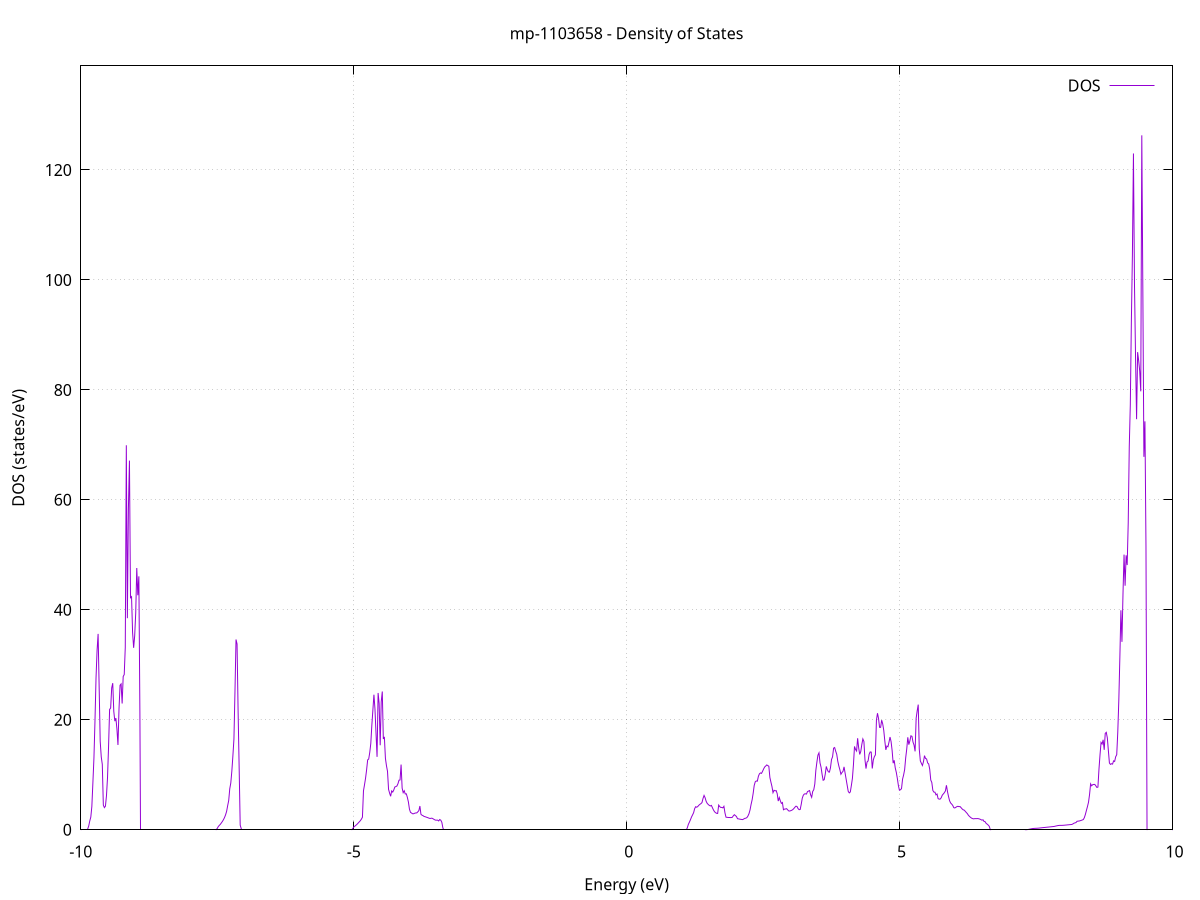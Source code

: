 set title 'mp-1103658 - Density of States'
set xlabel 'Energy (eV)'
set ylabel 'DOS (states/eV)'
set grid
set xrange [-10:10]
set yrange [0:138.930]
set xzeroaxis lt -1
set terminal png size 800,600
set output 'mp-1103658_dos_gnuplot.png'
plot '-' using 1:2 with lines title 'DOS'
-27.003900 0.000000
-26.984800 0.000000
-26.965700 0.000000
-26.946500 0.000000
-26.927400 0.000000
-26.908200 0.000000
-26.889100 0.000000
-26.870000 0.000000
-26.850800 0.000000
-26.831700 0.000000
-26.812500 0.000000
-26.793400 0.000000
-26.774300 0.000000
-26.755100 0.000000
-26.736000 0.000000
-26.716800 0.000000
-26.697700 0.000000
-26.678600 0.000000
-26.659400 0.000000
-26.640300 0.000000
-26.621100 0.000000
-26.602000 0.000000
-26.582900 0.000000
-26.563700 0.000000
-26.544600 0.000000
-26.525400 0.000000
-26.506300 0.000000
-26.487200 0.000000
-26.468000 0.000000
-26.448900 0.000000
-26.429700 0.000000
-26.410600 0.000000
-26.391500 0.000000
-26.372300 0.000000
-26.353200 0.000000
-26.334000 0.000000
-26.314900 0.000000
-26.295800 0.000000
-26.276600 0.000000
-26.257500 0.000000
-26.238400 0.000000
-26.219200 0.000000
-26.200100 0.000000
-26.180900 0.000000
-26.161800 0.000000
-26.142700 0.000000
-26.123500 0.000000
-26.104400 0.000000
-26.085200 0.000000
-26.066100 0.000000
-26.047000 0.000000
-26.027800 0.000000
-26.008700 0.000000
-25.989500 0.000000
-25.970400 0.000000
-25.951300 0.000000
-25.932100 0.000000
-25.913000 0.000000
-25.893800 0.000000
-25.874700 0.000000
-25.855600 0.000000
-25.836400 0.000000
-25.817300 0.000000
-25.798100 0.000000
-25.779000 0.000000
-25.759900 0.000000
-25.740700 0.000000
-25.721600 0.000000
-25.702400 0.000000
-25.683300 0.000000
-25.664200 0.000000
-25.645000 0.000000
-25.625900 0.000000
-25.606700 0.000000
-25.587600 0.000000
-25.568500 0.000000
-25.549300 0.000000
-25.530200 0.000000
-25.511100 0.000000
-25.491900 0.000000
-25.472800 0.000000
-25.453600 0.000000
-25.434500 0.000000
-25.415400 0.000000
-25.396200 0.000000
-25.377100 0.000000
-25.357900 0.000000
-25.338800 0.000000
-25.319700 0.000000
-25.300500 0.000000
-25.281400 0.000000
-25.262200 24.499800
-25.243100 145.179900
-25.224000 191.106200
-25.204800 0.000000
-25.185700 0.000000
-25.166500 0.000000
-25.147400 0.000000
-25.128300 0.000000
-25.109100 0.000000
-25.090000 0.000000
-25.070800 0.000000
-25.051700 0.000000
-25.032600 0.000000
-25.013400 0.000000
-24.994300 0.000000
-24.975100 0.000000
-24.956000 0.000000
-24.936900 0.000000
-24.917700 0.000000
-24.898600 0.000000
-24.879400 0.000000
-24.860300 0.000000
-24.841200 0.000000
-24.822000 0.000000
-24.802900 0.000000
-24.783700 0.000000
-24.764600 0.000000
-24.745500 0.000000
-24.726300 0.000000
-24.707200 0.000000
-24.688100 0.000000
-24.668900 0.000000
-24.649800 0.000000
-24.630600 0.000000
-24.611500 0.000000
-24.592400 0.000000
-24.573200 0.000000
-24.554100 0.000000
-24.534900 0.000000
-24.515800 0.000000
-24.496700 0.000000
-24.477500 0.000000
-24.458400 0.000000
-24.439200 0.000000
-24.420100 0.000000
-24.401000 0.000000
-24.381800 0.000000
-24.362700 0.000000
-24.343500 0.000000
-24.324400 0.000000
-24.305300 0.000000
-24.286100 0.000000
-24.267000 0.000000
-24.247800 0.000000
-24.228700 0.000000
-24.209600 0.000000
-24.190400 0.000000
-24.171300 0.000000
-24.152100 0.000000
-24.133000 0.000000
-24.113900 0.000000
-24.094700 0.000000
-24.075600 0.000000
-24.056400 0.000000
-24.037300 0.000000
-24.018200 0.000000
-23.999000 0.000000
-23.979900 0.000000
-23.960800 0.000000
-23.941600 0.000000
-23.922500 0.000000
-23.903300 0.000000
-23.884200 0.000000
-23.865100 0.000000
-23.845900 0.000000
-23.826800 0.000000
-23.807600 0.000000
-23.788500 0.000000
-23.769400 0.000000
-23.750200 0.000000
-23.731100 0.000000
-23.711900 0.000000
-23.692800 0.000000
-23.673700 0.000000
-23.654500 0.000000
-23.635400 0.000000
-23.616200 0.000000
-23.597100 0.000000
-23.578000 0.000000
-23.558800 0.000000
-23.539700 0.000000
-23.520500 0.000000
-23.501400 0.000000
-23.482300 0.000000
-23.463100 0.000000
-23.444000 0.000000
-23.424800 0.000000
-23.405700 0.000000
-23.386600 0.000000
-23.367400 0.000000
-23.348300 0.000000
-23.329100 0.000000
-23.310000 0.000000
-23.290900 0.000000
-23.271700 0.000000
-23.252600 0.000000
-23.233400 0.000000
-23.214300 0.000000
-23.195200 0.000000
-23.176000 0.000000
-23.156900 0.000000
-23.137800 0.000000
-23.118600 0.000000
-23.099500 0.000000
-23.080300 0.000000
-23.061200 0.000000
-23.042100 0.000000
-23.022900 0.000000
-23.003800 0.000000
-22.984600 0.000000
-22.965500 0.000000
-22.946400 0.000000
-22.927200 0.000000
-22.908100 0.000000
-22.888900 0.000000
-22.869800 0.000000
-22.850700 0.000000
-22.831500 0.000000
-22.812400 0.000000
-22.793200 0.000000
-22.774100 0.000000
-22.755000 0.000000
-22.735800 0.000000
-22.716700 0.000000
-22.697500 0.000000
-22.678400 0.000000
-22.659300 0.000000
-22.640100 0.000000
-22.621000 0.000000
-22.601800 0.000000
-22.582700 0.000000
-22.563600 0.000000
-22.544400 0.000000
-22.525300 0.000000
-22.506100 0.000000
-22.487000 0.000000
-22.467900 0.000000
-22.448700 0.000000
-22.429600 0.000000
-22.410500 0.000000
-22.391300 0.000000
-22.372200 0.000000
-22.353000 0.000000
-22.333900 0.000000
-22.314800 0.000000
-22.295600 0.000000
-22.276500 0.000000
-22.257300 0.000000
-22.238200 0.000000
-22.219100 0.000000
-22.199900 0.000000
-22.180800 0.000000
-22.161600 0.000000
-22.142500 0.000000
-22.123400 0.000000
-22.104200 0.000000
-22.085100 0.000000
-22.065900 0.000000
-22.046800 0.000000
-22.027700 0.000000
-22.008500 0.000000
-21.989400 0.000000
-21.970200 0.000000
-21.951100 0.000000
-21.932000 0.000000
-21.912800 0.000000
-21.893700 0.000000
-21.874500 0.000000
-21.855400 0.000000
-21.836300 0.000000
-21.817100 0.000000
-21.798000 0.000000
-21.778800 0.000000
-21.759700 0.000000
-21.740600 0.000000
-21.721400 0.000000
-21.702300 0.000000
-21.683100 0.000000
-21.664000 0.000000
-21.644900 0.000000
-21.625700 0.000000
-21.606600 0.000000
-21.587500 0.000000
-21.568300 0.000000
-21.549200 0.000000
-21.530000 0.000000
-21.510900 0.000000
-21.491800 0.000000
-21.472600 0.000000
-21.453500 0.000000
-21.434300 0.000000
-21.415200 0.000000
-21.396100 0.000000
-21.376900 0.000000
-21.357800 0.000000
-21.338600 0.000000
-21.319500 0.000000
-21.300400 0.000000
-21.281200 0.000000
-21.262100 0.000000
-21.242900 0.000000
-21.223800 0.000000
-21.204700 0.000000
-21.185500 0.000000
-21.166400 0.000000
-21.147200 0.000000
-21.128100 0.000000
-21.109000 0.000000
-21.089800 0.000000
-21.070700 0.000000
-21.051500 0.000000
-21.032400 0.000000
-21.013300 0.000000
-20.994100 0.000000
-20.975000 0.000000
-20.955800 0.000000
-20.936700 0.000000
-20.917600 0.000000
-20.898400 0.000000
-20.879300 0.000000
-20.860200 0.000000
-20.841000 0.000000
-20.821900 0.000000
-20.802700 0.000000
-20.783600 0.000000
-20.764500 0.000000
-20.745300 0.000000
-20.726200 0.000000
-20.707000 0.000000
-20.687900 0.000000
-20.668800 0.000000
-20.649600 0.000000
-20.630500 0.000000
-20.611300 0.000000
-20.592200 0.000000
-20.573100 0.000000
-20.553900 0.000000
-20.534800 0.000000
-20.515600 0.000000
-20.496500 0.000000
-20.477400 0.000000
-20.458200 0.000000
-20.439100 0.000000
-20.419900 0.000000
-20.400800 0.000000
-20.381700 0.000000
-20.362500 0.000000
-20.343400 0.000000
-20.324200 0.000000
-20.305100 0.000000
-20.286000 0.000000
-20.266800 0.000000
-20.247700 0.000000
-20.228500 0.000000
-20.209400 0.000000
-20.190300 0.000000
-20.171100 0.000000
-20.152000 0.000000
-20.132800 0.000000
-20.113700 0.000000
-20.094600 0.000000
-20.075400 0.000000
-20.056300 0.000000
-20.037200 0.000000
-20.018000 0.000000
-19.998900 0.000000
-19.979700 0.000000
-19.960600 0.000000
-19.941500 0.000000
-19.922300 0.000000
-19.903200 0.000000
-19.884000 0.000000
-19.864900 0.000000
-19.845800 0.000000
-19.826600 0.000000
-19.807500 0.000000
-19.788300 0.000000
-19.769200 0.000000
-19.750100 0.000000
-19.730900 0.000000
-19.711800 0.000000
-19.692600 0.000000
-19.673500 0.000000
-19.654400 0.000000
-19.635200 0.000000
-19.616100 0.000000
-19.596900 0.000000
-19.577800 0.000000
-19.558700 0.000000
-19.539500 0.000000
-19.520400 0.000000
-19.501200 0.000000
-19.482100 0.000000
-19.463000 0.000000
-19.443800 0.000000
-19.424700 0.000000
-19.405500 0.000000
-19.386400 0.000000
-19.367300 0.000000
-19.348100 0.000000
-19.329000 0.000000
-19.309900 0.000000
-19.290700 0.000000
-19.271600 0.000000
-19.252400 0.000000
-19.233300 0.000000
-19.214200 0.000000
-19.195000 0.000000
-19.175900 0.000000
-19.156700 0.000000
-19.137600 0.000000
-19.118500 0.000000
-19.099300 0.000000
-19.080200 0.000000
-19.061000 0.000000
-19.041900 0.000000
-19.022800 0.000000
-19.003600 0.000000
-18.984500 0.000000
-18.965300 0.000000
-18.946200 0.000000
-18.927100 0.000000
-18.907900 0.000000
-18.888800 0.000000
-18.869600 0.000000
-18.850500 0.000000
-18.831400 0.000000
-18.812200 0.000000
-18.793100 0.000000
-18.773900 0.000000
-18.754800 0.000000
-18.735700 0.000000
-18.716500 0.000000
-18.697400 0.000000
-18.678200 0.000000
-18.659100 0.000000
-18.640000 0.000000
-18.620800 0.000000
-18.601700 0.000000
-18.582500 0.000000
-18.563400 0.000000
-18.544300 0.000000
-18.525100 0.000000
-18.506000 0.000000
-18.486900 0.000000
-18.467700 0.000000
-18.448600 0.000000
-18.429400 0.000000
-18.410300 0.000000
-18.391200 0.000000
-18.372000 0.000000
-18.352900 0.000000
-18.333700 0.000000
-18.314600 0.000000
-18.295500 0.000000
-18.276300 0.000000
-18.257200 0.000000
-18.238000 0.000000
-18.218900 0.000000
-18.199800 0.000000
-18.180600 0.000000
-18.161500 0.000000
-18.142300 0.000000
-18.123200 0.000000
-18.104100 0.000000
-18.084900 0.000000
-18.065800 0.000000
-18.046600 0.000000
-18.027500 0.000000
-18.008400 0.000000
-17.989200 0.000000
-17.970100 0.000000
-17.950900 0.000000
-17.931800 0.000000
-17.912700 0.000000
-17.893500 0.000000
-17.874400 0.000000
-17.855200 0.000000
-17.836100 0.000000
-17.817000 0.000000
-17.797800 0.000000
-17.778700 0.000000
-17.759600 0.000000
-17.740400 0.000000
-17.721300 0.000000
-17.702100 0.000000
-17.683000 0.000000
-17.663900 0.000000
-17.644700 0.000000
-17.625600 0.000000
-17.606400 0.000000
-17.587300 0.000000
-17.568200 0.000000
-17.549000 0.000000
-17.529900 0.000000
-17.510700 0.000000
-17.491600 0.000000
-17.472500 0.000000
-17.453300 0.000000
-17.434200 0.000000
-17.415000 0.000000
-17.395900 0.000000
-17.376800 0.000000
-17.357600 0.000000
-17.338500 0.000000
-17.319300 0.000000
-17.300200 0.000000
-17.281100 0.000000
-17.261900 0.000000
-17.242800 0.000000
-17.223600 0.000000
-17.204500 0.000000
-17.185400 0.000000
-17.166200 0.000000
-17.147100 0.000000
-17.127900 0.000000
-17.108800 0.000000
-17.089700 0.000000
-17.070500 0.000000
-17.051400 0.000000
-17.032200 0.000000
-17.013100 0.000000
-16.994000 0.000000
-16.974800 0.000000
-16.955700 0.000000
-16.936600 0.000000
-16.917400 0.000000
-16.898300 0.000000
-16.879100 0.000000
-16.860000 0.000000
-16.840900 0.000000
-16.821700 0.000000
-16.802600 0.000000
-16.783400 0.000000
-16.764300 0.000000
-16.745200 0.000000
-16.726000 0.000000
-16.706900 0.000000
-16.687700 0.000000
-16.668600 0.000000
-16.649500 0.000000
-16.630300 0.000000
-16.611200 0.000000
-16.592000 0.000000
-16.572900 0.000000
-16.553800 0.000000
-16.534600 0.000000
-16.515500 0.000000
-16.496300 0.000000
-16.477200 0.000000
-16.458100 0.000000
-16.438900 0.000000
-16.419800 0.000000
-16.400600 0.000000
-16.381500 0.000000
-16.362400 0.000000
-16.343200 0.000000
-16.324100 0.000000
-16.304900 0.000000
-16.285800 0.000000
-16.266700 0.000000
-16.247500 0.000000
-16.228400 0.000000
-16.209300 0.000000
-16.190100 0.000000
-16.171000 0.000000
-16.151800 0.000000
-16.132700 0.000000
-16.113600 0.000000
-16.094400 0.000000
-16.075300 0.000000
-16.056100 0.000000
-16.037000 0.000000
-16.017900 0.000000
-15.998700 0.000000
-15.979600 0.000000
-15.960400 0.000000
-15.941300 0.000000
-15.922200 0.000000
-15.903000 0.000000
-15.883900 0.000000
-15.864700 0.000000
-15.845600 0.000000
-15.826500 0.000000
-15.807300 0.000000
-15.788200 0.000000
-15.769000 0.000000
-15.749900 0.000000
-15.730800 0.000000
-15.711600 0.000000
-15.692500 0.000000
-15.673300 0.000000
-15.654200 0.000000
-15.635100 0.000000
-15.615900 0.000000
-15.596800 0.000000
-15.577600 0.000000
-15.558500 0.000000
-15.539400 0.000000
-15.520200 0.000000
-15.501100 0.000000
-15.481900 0.000000
-15.462800 0.000000
-15.443700 0.000000
-15.424500 0.000000
-15.405400 0.000000
-15.386300 0.000000
-15.367100 0.000000
-15.348000 0.000000
-15.328800 0.000000
-15.309700 0.000000
-15.290600 0.000000
-15.271400 0.000000
-15.252300 0.000000
-15.233100 0.000000
-15.214000 0.000000
-15.194900 0.000000
-15.175700 0.000000
-15.156600 0.000000
-15.137400 0.000000
-15.118300 0.000000
-15.099200 0.000000
-15.080000 0.000000
-15.060900 0.000000
-15.041700 0.000000
-15.022600 0.000000
-15.003500 0.000000
-14.984300 0.000000
-14.965200 0.000000
-14.946000 0.000000
-14.926900 0.000000
-14.907800 0.000000
-14.888600 0.000000
-14.869500 0.000000
-14.850300 0.000000
-14.831200 0.000000
-14.812100 0.000000
-14.792900 0.000000
-14.773800 0.000000
-14.754600 0.000000
-14.735500 0.000000
-14.716400 0.000000
-14.697200 0.000000
-14.678100 0.000000
-14.658900 0.000000
-14.639800 0.000000
-14.620700 0.000000
-14.601500 0.000000
-14.582400 0.000000
-14.563300 0.000000
-14.544100 0.000000
-14.525000 0.000000
-14.505800 0.000000
-14.486700 0.000000
-14.467600 0.000000
-14.448400 0.000000
-14.429300 0.000000
-14.410100 0.000000
-14.391000 0.000000
-14.371900 0.000000
-14.352700 0.000000
-14.333600 0.000000
-14.314400 0.000000
-14.295300 0.000000
-14.276200 0.000000
-14.257000 0.000000
-14.237900 0.000000
-14.218700 0.000000
-14.199600 0.000000
-14.180500 0.000000
-14.161300 0.000000
-14.142200 0.000000
-14.123000 0.000000
-14.103900 0.000000
-14.084800 0.000000
-14.065600 0.000000
-14.046500 0.000000
-14.027300 0.000000
-14.008200 0.000000
-13.989100 0.000000
-13.969900 0.000000
-13.950800 0.000000
-13.931600 0.000000
-13.912500 0.000000
-13.893400 0.000000
-13.874200 0.000000
-13.855100 0.000000
-13.836000 0.000000
-13.816800 0.000000
-13.797700 0.000000
-13.778500 0.000000
-13.759400 0.000000
-13.740300 0.000000
-13.721100 0.000000
-13.702000 0.000000
-13.682800 0.000000
-13.663700 0.000000
-13.644600 0.000000
-13.625400 0.000000
-13.606300 0.000000
-13.587100 0.000000
-13.568000 0.000000
-13.548900 0.000000
-13.529700 0.000000
-13.510600 0.000000
-13.491400 0.000000
-13.472300 0.000000
-13.453200 0.000000
-13.434000 0.000000
-13.414900 0.000000
-13.395700 0.000000
-13.376600 0.000000
-13.357500 0.000000
-13.338300 0.000000
-13.319200 0.000000
-13.300000 0.000000
-13.280900 0.000000
-13.261800 0.000000
-13.242600 0.000000
-13.223500 0.000000
-13.204300 0.000000
-13.185200 0.000000
-13.166100 0.000000
-13.146900 0.000000
-13.127800 0.000000
-13.108600 0.000000
-13.089500 0.000000
-13.070400 0.000000
-13.051200 0.000000
-13.032100 0.000000
-13.013000 0.000000
-12.993800 0.000000
-12.974700 0.000000
-12.955500 0.000000
-12.936400 0.000000
-12.917300 0.000000
-12.898100 0.000000
-12.879000 0.000000
-12.859800 0.000000
-12.840700 0.000000
-12.821600 0.000000
-12.802400 0.000000
-12.783300 0.000000
-12.764100 0.000000
-12.745000 0.000000
-12.725900 0.000000
-12.706700 0.000000
-12.687600 0.000000
-12.668400 0.000000
-12.649300 0.000000
-12.630200 0.000000
-12.611000 0.000000
-12.591900 0.000000
-12.572700 0.000000
-12.553600 0.000000
-12.534500 0.000000
-12.515300 0.000000
-12.496200 0.000000
-12.477000 0.000000
-12.457900 0.000000
-12.438800 0.000000
-12.419600 0.000000
-12.400500 0.000000
-12.381300 0.000000
-12.362200 0.000000
-12.343100 0.000000
-12.323900 0.000000
-12.304800 0.000000
-12.285700 0.000000
-12.266500 0.000000
-12.247400 0.000000
-12.228200 0.000000
-12.209100 0.000000
-12.190000 0.000000
-12.170800 0.000000
-12.151700 0.000000
-12.132500 0.000000
-12.113400 0.000000
-12.094300 0.000000
-12.075100 0.000000
-12.056000 0.000000
-12.036800 0.000000
-12.017700 0.000000
-11.998600 0.000000
-11.979400 0.000000
-11.960300 0.000000
-11.941100 0.000000
-11.922000 0.000000
-11.902900 0.000000
-11.883700 0.000000
-11.864600 0.000000
-11.845400 0.000000
-11.826300 0.000000
-11.807200 0.000000
-11.788000 0.000000
-11.768900 0.000000
-11.749700 0.000000
-11.730600 0.000000
-11.711500 0.000000
-11.692300 0.000000
-11.673200 0.000000
-11.654000 0.000000
-11.634900 0.000000
-11.615800 0.000000
-11.596600 0.000000
-11.577500 0.000000
-11.558300 0.000000
-11.539200 0.000000
-11.520100 0.000000
-11.500900 0.000000
-11.481800 0.000000
-11.462700 0.000000
-11.443500 0.000000
-11.424400 0.000000
-11.405200 0.000000
-11.386100 0.000000
-11.367000 0.000000
-11.347800 0.000000
-11.328700 0.000000
-11.309500 0.000000
-11.290400 0.000000
-11.271300 0.000000
-11.252100 0.000000
-11.233000 0.000000
-11.213800 0.000000
-11.194700 0.000000
-11.175600 0.000000
-11.156400 0.000000
-11.137300 0.000000
-11.118100 0.000000
-11.099000 0.000000
-11.079900 0.000000
-11.060700 0.000000
-11.041600 0.000000
-11.022400 0.000000
-11.003300 0.000000
-10.984200 0.000000
-10.965000 0.000000
-10.945900 0.000000
-10.926700 0.000000
-10.907600 0.000000
-10.888500 0.000000
-10.869300 0.000000
-10.850200 0.000000
-10.831000 0.000000
-10.811900 0.000000
-10.792800 0.000000
-10.773600 0.000000
-10.754500 0.000000
-10.735400 0.000000
-10.716200 0.000000
-10.697100 0.000000
-10.677900 0.000000
-10.658800 0.000000
-10.639700 0.000000
-10.620500 0.000000
-10.601400 0.000000
-10.582200 0.000000
-10.563100 0.000000
-10.544000 0.000000
-10.524800 0.000000
-10.505700 0.000000
-10.486500 0.000000
-10.467400 0.000000
-10.448300 0.000000
-10.429100 0.000000
-10.410000 0.000000
-10.390800 0.000000
-10.371700 0.000000
-10.352600 0.000000
-10.333400 0.000000
-10.314300 0.000000
-10.295100 0.000000
-10.276000 0.000000
-10.256900 0.000000
-10.237700 0.000000
-10.218600 0.000000
-10.199400 0.000000
-10.180300 0.000000
-10.161200 0.000000
-10.142000 0.000000
-10.122900 0.000000
-10.103700 0.000000
-10.084600 0.000000
-10.065500 0.000000
-10.046300 0.000000
-10.027200 0.000000
-10.008000 0.000000
-9.988900 0.000000
-9.969800 0.000000
-9.950600 0.000000
-9.931500 0.000000
-9.912400 0.000000
-9.893200 0.000000
-9.874100 0.000000
-9.854900 0.679600
-9.835800 1.597500
-9.816700 2.302500
-9.797500 4.238800
-9.778400 8.560900
-9.759200 13.043300
-9.740100 19.789400
-9.721000 27.594700
-9.701800 32.623700
-9.682700 35.623800
-9.663500 25.859800
-9.644400 16.094600
-9.625300 13.260100
-9.606100 11.894600
-9.587000 4.485700
-9.567800 4.030100
-9.548700 4.287100
-9.529600 6.179500
-9.510400 9.489100
-9.491300 15.149100
-9.472100 21.885000
-9.453000 22.156400
-9.433900 25.804300
-9.414700 26.666700
-9.395600 21.541200
-9.376400 19.755800
-9.357300 20.312900
-9.338200 18.341300
-9.319000 15.418300
-9.299900 21.980400
-9.280700 26.284700
-9.261600 26.529300
-9.242500 22.969000
-9.223300 27.877100
-9.204200 28.228500
-9.185100 33.157600
-9.165900 69.928400
-9.146800 38.479200
-9.127600 58.458900
-9.108500 67.143700
-9.089400 42.208300
-9.070200 42.396300
-9.051100 35.890800
-9.031900 33.088700
-9.012800 35.260400
-8.993700 39.416000
-8.974500 47.608100
-8.955400 42.654500
-8.936200 46.094900
-8.917100 21.070600
-8.898000 0.000000
-8.878800 0.000000
-8.859700 0.000000
-8.840500 0.000000
-8.821400 0.000000
-8.802300 0.000000
-8.783100 0.000000
-8.764000 0.000000
-8.744800 0.000000
-8.725700 0.000000
-8.706600 0.000000
-8.687400 0.000000
-8.668300 0.000000
-8.649100 0.000000
-8.630000 0.000000
-8.610900 0.000000
-8.591700 0.000000
-8.572600 0.000000
-8.553400 0.000000
-8.534300 0.000000
-8.515200 0.000000
-8.496000 0.000000
-8.476900 0.000000
-8.457700 0.000000
-8.438600 0.000000
-8.419500 0.000000
-8.400300 0.000000
-8.381200 0.000000
-8.362100 0.000000
-8.342900 0.000000
-8.323800 0.000000
-8.304600 0.000000
-8.285500 0.000000
-8.266400 0.000000
-8.247200 0.000000
-8.228100 0.000000
-8.208900 0.000000
-8.189800 0.000000
-8.170700 0.000000
-8.151500 0.000000
-8.132400 0.000000
-8.113200 0.000000
-8.094100 0.000000
-8.075000 0.000000
-8.055800 0.000000
-8.036700 0.000000
-8.017500 0.000000
-7.998400 0.000000
-7.979300 0.000000
-7.960100 0.000000
-7.941000 0.000000
-7.921800 0.000000
-7.902700 0.000000
-7.883600 0.000000
-7.864400 0.000000
-7.845300 0.000000
-7.826100 0.000000
-7.807000 0.000000
-7.787900 0.000000
-7.768700 0.000000
-7.749600 0.000000
-7.730400 0.000000
-7.711300 0.000000
-7.692200 0.000000
-7.673000 0.000000
-7.653900 0.000000
-7.634800 0.000000
-7.615600 0.000000
-7.596500 0.000000
-7.577300 0.000000
-7.558200 0.000000
-7.539100 0.000000
-7.519900 0.021500
-7.500800 0.237000
-7.481600 0.576400
-7.462500 0.801100
-7.443400 0.991700
-7.424200 1.256600
-7.405100 1.524100
-7.385900 1.844600
-7.366800 2.229600
-7.347700 2.714800
-7.328500 3.348600
-7.309400 4.380200
-7.290200 5.323000
-7.271100 7.449900
-7.252000 8.516200
-7.232800 10.671200
-7.213700 13.426800
-7.194500 16.484200
-7.175400 25.134000
-7.156300 34.603900
-7.137100 33.779500
-7.118000 21.542900
-7.098800 11.211900
-7.079700 0.844600
-7.060600 0.000000
-7.041400 0.000000
-7.022300 0.000000
-7.003100 0.000000
-6.984000 0.000000
-6.964900 0.000000
-6.945700 0.000000
-6.926600 0.000000
-6.907400 0.000000
-6.888300 0.000000
-6.869200 0.000000
-6.850000 0.000000
-6.830900 0.000000
-6.811800 0.000000
-6.792600 0.000000
-6.773500 0.000000
-6.754300 0.000000
-6.735200 0.000000
-6.716100 0.000000
-6.696900 0.000000
-6.677800 0.000000
-6.658600 0.000000
-6.639500 0.000000
-6.620400 0.000000
-6.601200 0.000000
-6.582100 0.000000
-6.562900 0.000000
-6.543800 0.000000
-6.524700 0.000000
-6.505500 0.000000
-6.486400 0.000000
-6.467200 0.000000
-6.448100 0.000000
-6.429000 0.000000
-6.409800 0.000000
-6.390700 0.000000
-6.371500 0.000000
-6.352400 0.000000
-6.333300 0.000000
-6.314100 0.000000
-6.295000 0.000000
-6.275800 0.000000
-6.256700 0.000000
-6.237600 0.000000
-6.218400 0.000000
-6.199300 0.000000
-6.180100 0.000000
-6.161000 0.000000
-6.141900 0.000000
-6.122700 0.000000
-6.103600 0.000000
-6.084500 0.000000
-6.065300 0.000000
-6.046200 0.000000
-6.027000 0.000000
-6.007900 0.000000
-5.988800 0.000000
-5.969600 0.000000
-5.950500 0.000000
-5.931300 0.000000
-5.912200 0.000000
-5.893100 0.000000
-5.873900 0.000000
-5.854800 0.000000
-5.835600 0.000000
-5.816500 0.000000
-5.797400 0.000000
-5.778200 0.000000
-5.759100 0.000000
-5.739900 0.000000
-5.720800 0.000000
-5.701700 0.000000
-5.682500 0.000000
-5.663400 0.000000
-5.644200 0.000000
-5.625100 0.000000
-5.606000 0.000000
-5.586800 0.000000
-5.567700 0.000000
-5.548500 0.000000
-5.529400 0.000000
-5.510300 0.000000
-5.491100 0.000000
-5.472000 0.000000
-5.452800 0.000000
-5.433700 0.000000
-5.414600 0.000000
-5.395400 0.000000
-5.376300 0.000000
-5.357100 0.000000
-5.338000 0.000000
-5.318900 0.000000
-5.299700 0.000000
-5.280600 0.000000
-5.261500 0.000000
-5.242300 0.000000
-5.223200 0.000000
-5.204000 0.000000
-5.184900 0.000000
-5.165800 0.000000
-5.146600 0.000000
-5.127500 0.000000
-5.108300 0.000000
-5.089200 0.000000
-5.070100 0.000000
-5.050900 0.000000
-5.031800 0.033600
-5.012600 0.296100
-4.993500 0.564200
-4.974400 0.694000
-4.955200 0.859500
-4.936100 1.034400
-4.916900 1.236700
-4.897800 1.443700
-4.878700 1.653900
-4.859500 1.925800
-4.840400 2.281300
-4.821200 7.088200
-4.802100 8.200600
-4.783000 9.384200
-4.763800 10.913100
-4.744700 12.703900
-4.725500 12.867300
-4.706400 14.042900
-4.687300 15.683700
-4.668100 19.002200
-4.649000 21.755900
-4.629800 24.570000
-4.610700 21.969100
-4.591600 17.555200
-4.572400 13.257400
-4.553300 24.878500
-4.534200 22.979000
-4.515000 15.365900
-4.495900 23.303300
-4.476700 25.145800
-4.457600 16.514100
-4.438500 16.892300
-4.419300 12.998200
-4.400200 11.655100
-4.381000 10.625300
-4.361900 7.358400
-4.342800 6.662800
-4.323600 6.090600
-4.304500 7.064000
-4.285300 6.853700
-4.266200 7.233200
-4.247100 7.775600
-4.227900 7.856000
-4.208800 7.958700
-4.189600 8.369500
-4.170500 9.013100
-4.151400 9.061700
-4.132200 11.862200
-4.113100 7.577800
-4.093900 6.755400
-4.074800 7.094300
-4.055700 6.505400
-4.036500 6.539100
-4.017400 5.888300
-3.998200 5.053600
-3.979100 3.756700
-3.960000 3.171300
-3.940800 3.046800
-3.921700 2.907300
-3.902500 2.917600
-3.883400 3.007300
-3.864300 3.061700
-3.845100 3.064600
-3.826000 3.260400
-3.806800 3.480300
-3.787700 4.315700
-3.768600 2.817000
-3.749400 2.651000
-3.730300 2.564200
-3.711200 2.425700
-3.692000 2.373000
-3.672900 2.306800
-3.653700 2.239800
-3.634600 2.167500
-3.615500 2.089000
-3.596300 2.057700
-3.577200 2.111900
-3.558000 2.072600
-3.538900 1.951900
-3.519800 1.831200
-3.500600 1.753300
-3.481500 1.751400
-3.462300 1.749500
-3.443200 1.605700
-3.424100 1.863900
-3.404900 1.741900
-3.385800 1.358500
-3.366600 0.351400
-3.347500 0.000000
-3.328400 0.000000
-3.309200 0.000000
-3.290100 0.000000
-3.270900 0.000000
-3.251800 0.000000
-3.232700 0.000000
-3.213500 0.000000
-3.194400 0.000000
-3.175200 0.000000
-3.156100 0.000000
-3.137000 0.000000
-3.117800 0.000000
-3.098700 0.000000
-3.079500 0.000000
-3.060400 0.000000
-3.041300 0.000000
-3.022100 0.000000
-3.003000 0.000000
-2.983900 0.000000
-2.964700 0.000000
-2.945600 0.000000
-2.926400 0.000000
-2.907300 0.000000
-2.888200 0.000000
-2.869000 0.000000
-2.849900 0.000000
-2.830700 0.000000
-2.811600 0.000000
-2.792500 0.000000
-2.773300 0.000000
-2.754200 0.000000
-2.735000 0.000000
-2.715900 0.000000
-2.696800 0.000000
-2.677600 0.000000
-2.658500 0.000000
-2.639300 0.000000
-2.620200 0.000000
-2.601100 0.000000
-2.581900 0.000000
-2.562800 0.000000
-2.543600 0.000000
-2.524500 0.000000
-2.505400 0.000000
-2.486200 0.000000
-2.467100 0.000000
-2.447900 0.000000
-2.428800 0.000000
-2.409700 0.000000
-2.390500 0.000000
-2.371400 0.000000
-2.352200 0.000000
-2.333100 0.000000
-2.314000 0.000000
-2.294800 0.000000
-2.275700 0.000000
-2.256500 0.000000
-2.237400 0.000000
-2.218300 0.000000
-2.199100 0.000000
-2.180000 0.000000
-2.160900 0.000000
-2.141700 0.000000
-2.122600 0.000000
-2.103400 0.000000
-2.084300 0.000000
-2.065200 0.000000
-2.046000 0.000000
-2.026900 0.000000
-2.007700 0.000000
-1.988600 0.000000
-1.969500 0.000000
-1.950300 0.000000
-1.931200 0.000000
-1.912000 0.000000
-1.892900 0.000000
-1.873800 0.000000
-1.854600 0.000000
-1.835500 0.000000
-1.816300 0.000000
-1.797200 0.000000
-1.778100 0.000000
-1.758900 0.000000
-1.739800 0.000000
-1.720600 0.000000
-1.701500 0.000000
-1.682400 0.000000
-1.663200 0.000000
-1.644100 0.000000
-1.624900 0.000000
-1.605800 0.000000
-1.586700 0.000000
-1.567500 0.000000
-1.548400 0.000000
-1.529200 0.000000
-1.510100 0.000000
-1.491000 0.000000
-1.471800 0.000000
-1.452700 0.000000
-1.433600 0.000000
-1.414400 0.000000
-1.395300 0.000000
-1.376100 0.000000
-1.357000 0.000000
-1.337900 0.000000
-1.318700 0.000000
-1.299600 0.000000
-1.280400 0.000000
-1.261300 0.000000
-1.242200 0.000000
-1.223000 0.000000
-1.203900 0.000000
-1.184700 0.000000
-1.165600 0.000000
-1.146500 0.000000
-1.127300 0.000000
-1.108200 0.000000
-1.089000 0.000000
-1.069900 0.000000
-1.050800 0.000000
-1.031600 0.000000
-1.012500 0.000000
-0.993300 0.000000
-0.974200 0.000000
-0.955100 0.000000
-0.935900 0.000000
-0.916800 0.000000
-0.897600 0.000000
-0.878500 0.000000
-0.859400 0.000000
-0.840200 0.000000
-0.821100 0.000000
-0.801900 0.000000
-0.782800 0.000000
-0.763700 0.000000
-0.744500 0.000000
-0.725400 0.000000
-0.706200 0.000000
-0.687100 0.000000
-0.668000 0.000000
-0.648800 0.000000
-0.629700 0.000000
-0.610600 0.000000
-0.591400 0.000000
-0.572300 0.000000
-0.553100 0.000000
-0.534000 0.000000
-0.514900 0.000000
-0.495700 0.000000
-0.476600 0.000000
-0.457400 0.000000
-0.438300 0.000000
-0.419200 0.000000
-0.400000 0.000000
-0.380900 0.000000
-0.361700 0.000000
-0.342600 0.000000
-0.323500 0.000000
-0.304300 0.000000
-0.285200 0.000000
-0.266000 0.000000
-0.246900 0.000000
-0.227800 0.000000
-0.208600 0.000000
-0.189500 0.000000
-0.170300 0.000000
-0.151200 0.000000
-0.132100 0.000000
-0.112900 0.000000
-0.093800 0.000000
-0.074600 0.000000
-0.055500 0.000000
-0.036400 0.000000
-0.017200 0.000000
0.001900 0.000000
0.021100 0.000000
0.040200 0.000000
0.059300 0.000000
0.078500 0.000000
0.097600 0.000000
0.116700 0.000000
0.135900 0.000000
0.155000 0.000000
0.174200 0.000000
0.193300 0.000000
0.212400 0.000000
0.231600 0.000000
0.250700 0.000000
0.269900 0.000000
0.289000 0.000000
0.308100 0.000000
0.327300 0.000000
0.346400 0.000000
0.365600 0.000000
0.384700 0.000000
0.403800 0.000000
0.423000 0.000000
0.442100 0.000000
0.461300 0.000000
0.480400 0.000000
0.499500 0.000000
0.518700 0.000000
0.537800 0.000000
0.557000 0.000000
0.576100 0.000000
0.595200 0.000000
0.614400 0.000000
0.633500 0.000000
0.652700 0.000000
0.671800 0.000000
0.690900 0.000000
0.710100 0.000000
0.729200 0.000000
0.748400 0.000000
0.767500 0.000000
0.786600 0.000000
0.805800 0.000000
0.824900 0.000000
0.844100 0.000000
0.863200 0.000000
0.882300 0.000000
0.901500 0.000000
0.920600 0.000000
0.939700 0.000000
0.958900 0.000000
0.978000 0.000000
0.997200 0.000000
1.016300 0.000000
1.035400 0.000000
1.054600 0.000000
1.073700 0.000000
1.092900 0.000000
1.112000 0.381100
1.131100 0.997400
1.150300 1.396800
1.169400 1.841300
1.188600 2.326100
1.207700 2.707000
1.226800 3.104800
1.246000 3.848400
1.265100 4.198100
1.284300 4.097900
1.303400 4.236400
1.322500 4.459400
1.341700 4.622200
1.360800 4.754400
1.380000 4.943700
1.399100 5.695400
1.418200 6.248000
1.437400 5.827800
1.456500 5.173300
1.475700 4.803400
1.494800 4.606100
1.513900 4.436200
1.533100 4.333700
1.552200 4.432900
1.571400 4.010700
1.590500 3.604000
1.609600 3.293000
1.628800 3.105700
1.647900 2.997400
1.667100 2.966100
1.686200 4.488900
1.705300 4.215600
1.724500 4.060100
1.743600 4.067800
1.762700 3.982200
1.781900 4.265200
1.801000 3.083500
1.820200 2.288600
1.839300 2.263500
1.858400 2.219200
1.877600 2.218700
1.896700 2.219800
1.915900 2.223700
1.935000 2.263600
1.954100 2.540300
1.973300 2.742000
1.992400 2.576300
2.011600 2.417300
2.030700 2.015000
2.049800 1.980200
2.069000 1.940600
2.088100 1.902900
2.107300 1.872900
2.126400 1.850600
2.145500 1.966500
2.164700 2.076400
2.183800 2.110600
2.203000 2.218200
2.222100 2.496400
2.241200 2.920800
2.260400 3.599300
2.279500 4.604800
2.298700 5.449800
2.317800 6.620500
2.336900 8.059100
2.356100 8.725200
2.375200 8.877700
2.394400 8.841600
2.413500 9.724100
2.432600 10.177400
2.451800 10.340500
2.470900 10.260500
2.490000 10.632300
2.509200 11.059600
2.528300 11.415500
2.547500 11.590600
2.566600 11.792100
2.585700 11.676300
2.604900 11.554300
2.624000 9.520700
2.643200 8.661800
2.662300 7.859500
2.681400 6.745700
2.700600 7.184700
2.719700 7.075900
2.738900 7.131100
2.758000 6.579900
2.777100 5.220900
2.796300 5.867000
2.815400 5.266700
2.834600 4.802200
2.853700 4.954400
2.872800 3.642200
2.892000 3.757600
2.911100 3.783300
2.930300 3.838800
2.949400 3.629900
2.968500 3.432300
2.987700 3.404200
3.006800 3.474800
3.026000 3.556500
3.045100 3.681800
3.064200 3.877700
3.083400 4.106900
3.102500 4.294600
3.121700 4.220400
3.140800 3.846500
3.159900 3.654700
3.179100 3.691200
3.198200 4.624600
3.217400 5.743900
3.236500 6.282300
3.255600 6.507900
3.274800 6.544700
3.293900 6.497900
3.313000 6.938300
3.332200 7.039700
3.351300 7.132900
3.370500 6.348300
3.389600 5.903800
3.408700 6.970500
3.427900 7.275700
3.447000 8.326600
3.466200 10.810800
3.485300 12.304000
3.504400 13.576400
3.523600 13.990300
3.542700 12.159400
3.561900 11.360200
3.581000 10.056400
3.600100 9.000500
3.619300 9.110100
3.638400 10.126500
3.657600 11.522700
3.676700 10.918500
3.695800 10.535900
3.715000 10.486100
3.734100 11.275800
3.753300 12.777200
3.772400 13.273900
3.791500 14.845700
3.810700 14.954000
3.829800 14.286500
3.849000 13.720900
3.868100 12.464000
3.887200 11.606000
3.906400 10.913300
3.925500 10.093600
3.944700 10.411200
3.963800 10.632000
3.982900 11.441300
4.002100 10.299900
4.021200 9.201300
4.040300 8.080500
4.059500 6.981300
4.078600 6.705200
4.097800 6.883700
4.116900 8.056200
4.136000 9.347200
4.155200 11.853000
4.174300 15.157600
4.193500 14.605000
4.212600 14.324700
4.231700 16.645900
4.250900 14.887200
4.270000 13.701900
4.289200 14.241700
4.308300 15.504700
4.327400 16.521700
4.346600 16.051800
4.365700 12.780000
4.384900 11.125600
4.404000 12.318000
4.423100 12.513100
4.442300 13.726900
4.461400 14.156600
4.480600 14.126700
4.499700 11.143200
4.518800 12.677600
4.538000 13.302600
4.557100 13.615300
4.576300 19.957700
4.595400 21.195000
4.614500 20.254900
4.633700 18.622100
4.652800 18.625300
4.672000 19.935500
4.691100 19.263300
4.710200 18.085000
4.729400 16.177300
4.748500 14.533200
4.767700 15.226300
4.786800 15.095400
4.805900 15.921100
4.825100 16.869700
4.844200 16.046700
4.863300 14.438000
4.882500 12.112200
4.901600 12.628100
4.920800 11.251200
4.939900 10.445400
4.959000 9.351200
4.978200 8.053500
4.997300 7.192800
5.016500 7.275700
5.035600 7.480700
5.054700 9.200800
5.073900 9.964300
5.093000 10.949900
5.112200 13.098000
5.131300 14.683200
5.150400 16.819900
5.169600 15.484700
5.188700 16.166500
5.207900 17.089700
5.227000 16.997100
5.246100 15.948600
5.265300 15.394400
5.284400 14.258800
5.303600 20.273300
5.322700 21.637800
5.341800 22.765300
5.361000 14.668000
5.380100 12.526000
5.399300 12.089600
5.418400 11.685400
5.437500 12.366500
5.456700 13.484800
5.475800 12.966000
5.495000 12.886300
5.514100 12.156000
5.533200 11.972300
5.552400 11.018800
5.571500 9.043000
5.590600 8.599900
5.609800 7.149300
5.628900 6.850100
5.648100 6.837100
5.667200 6.347700
5.686300 6.507300
5.705500 5.673100
5.724600 5.571700
5.743800 5.580900
5.762900 5.823400
5.782000 6.285100
5.801200 6.512300
5.820300 6.744000
5.839500 7.058800
5.858600 8.095100
5.877700 6.941700
5.896900 6.048500
5.916000 5.287800
5.935200 4.877100
5.954300 4.679100
5.973400 4.442000
5.992600 4.026200
6.011700 3.965600
6.030900 4.085000
6.050000 4.210300
6.069100 4.273200
6.088300 4.204800
6.107400 4.228800
6.126600 4.022200
6.145700 3.798900
6.164800 3.634800
6.184000 3.572000
6.203100 3.364600
6.222300 3.143400
6.241400 2.940900
6.260500 2.642600
6.279700 2.441800
6.298800 2.269300
6.318000 2.123400
6.337100 2.035900
6.356200 1.984100
6.375400 2.021600
6.394500 2.022800
6.413600 2.027000
6.432800 2.036500
6.451900 2.002200
6.471100 1.937300
6.490200 1.848200
6.509300 1.744700
6.528500 1.818800
6.547600 1.514200
6.566800 1.472300
6.585900 1.161700
6.605000 1.024200
6.624200 0.853600
6.643300 0.631400
6.662500 0.016900
6.681600 0.000000
6.700700 0.000000
6.719900 0.000000
6.739000 0.000000
6.758200 0.000000
6.777300 0.000000
6.796400 0.000000
6.815600 0.000000
6.834700 0.000000
6.853900 0.000000
6.873000 0.000000
6.892100 0.000000
6.911300 0.000000
6.930400 0.000000
6.949600 0.000000
6.968700 0.000000
6.987800 0.000000
7.007000 0.000000
7.026100 0.000000
7.045300 0.000000
7.064400 0.000000
7.083500 0.000000
7.102700 0.000000
7.121800 0.000000
7.140900 0.000000
7.160100 0.000000
7.179200 0.000000
7.198400 0.000000
7.217500 0.000000
7.236600 0.000000
7.255800 0.000000
7.274900 0.000000
7.294100 0.000100
7.313200 0.006800
7.332300 0.023500
7.351500 0.050200
7.370600 0.086400
7.389800 0.127400
7.408900 0.169100
7.428000 0.205700
7.447200 0.232400
7.466300 0.249800
7.485500 0.260800
7.504600 0.269700
7.523700 0.281200
7.542900 0.297000
7.562000 0.317100
7.581200 0.339600
7.600300 0.361500
7.619400 0.382800
7.638600 0.403200
7.657700 0.423100
7.676900 0.442600
7.696000 0.462100
7.715100 0.481800
7.734300 0.501900
7.753400 0.521900
7.772600 0.541300
7.791700 0.561000
7.810800 0.581600
7.830000 0.603100
7.849100 0.648300
7.868300 0.693100
7.887400 0.734300
7.906500 0.773100
7.925700 0.795900
7.944800 0.797300
7.963900 0.801300
7.983100 0.806800
8.002200 0.817400
8.021400 0.835900
8.040500 0.854200
8.059600 0.873200
8.078800 0.892500
8.097900 0.911600
8.117100 0.929900
8.136200 0.948100
8.155300 0.967200
8.174500 1.060000
8.193600 1.189600
8.212800 1.253600
8.231900 1.310500
8.251000 1.537700
8.270200 1.573000
8.289300 1.592300
8.308500 1.644900
8.327600 1.709100
8.346700 1.780100
8.365900 1.855500
8.385000 2.202900
8.404200 2.797400
8.423300 3.527900
8.442400 4.233800
8.461600 5.025100
8.480700 6.434700
8.499900 8.353500
8.519000 7.999000
8.538100 8.201300
8.557300 8.246800
8.576400 8.251800
8.595600 7.986000
8.614700 7.700600
8.633800 7.764800
8.653000 11.028500
8.672100 13.626500
8.691200 15.887000
8.710400 15.603100
8.729500 16.365900
8.748700 14.534100
8.767800 17.533600
8.786900 17.722400
8.806100 16.712500
8.825200 14.393100
8.844400 12.139800
8.863500 11.891700
8.882600 12.010700
8.901800 11.947700
8.920900 12.534300
8.940100 12.428800
8.959200 13.280300
8.978300 13.651000
8.997500 17.758000
9.016600 23.580500
9.035800 31.388300
9.054900 39.916100
9.074000 34.172700
9.093200 42.949600
9.112300 50.038900
9.131500 44.387400
9.150600 49.917000
9.169700 48.144400
9.188900 55.802300
9.208000 69.678800
9.227200 77.297200
9.246300 92.301700
9.265400 104.451100
9.284600 122.995200
9.303700 99.163100
9.322900 86.045500
9.342000 74.670100
9.361100 86.869400
9.380300 85.306300
9.399400 83.421600
9.418600 79.738800
9.437700 126.300100
9.456800 97.972800
9.476000 67.828600
9.495100 74.285100
9.514200 51.507900
9.533400 0.036100
9.552500 0.000000
9.571700 0.000000
9.590800 0.000000
9.609900 0.000000
9.629100 0.000000
9.648200 0.000000
9.667400 0.000000
9.686500 0.000000
9.705600 0.000000
9.724800 0.000000
9.743900 0.000000
9.763100 0.000000
9.782200 0.000000
9.801300 0.000000
9.820500 0.000000
9.839600 0.000000
9.858800 0.000000
9.877900 0.000000
9.897000 0.000000
9.916200 0.000000
9.935300 0.000000
9.954500 0.000000
9.973600 0.000000
9.992700 0.000000
10.011900 0.000000
10.031000 0.000000
10.050200 0.000000
10.069300 0.000000
10.088400 0.000000
10.107600 0.000000
10.126700 0.000000
10.145900 0.000000
10.165000 0.000000
10.184100 0.000000
10.203300 0.000000
10.222400 0.000000
10.241500 0.000000
10.260700 0.000000
10.279800 0.000000
10.299000 0.000000
10.318100 0.000000
10.337200 0.000000
10.356400 0.000000
10.375500 0.000000
10.394700 0.000000
10.413800 0.000000
10.432900 0.000000
10.452100 0.000000
10.471200 0.000000
10.490400 0.000000
10.509500 0.000000
10.528600 0.000000
10.547800 0.000000
10.566900 0.000000
10.586100 0.000000
10.605200 0.000000
10.624300 0.000000
10.643500 0.000000
10.662600 0.000000
10.681800 0.000000
10.700900 0.000000
10.720000 0.000000
10.739200 0.000000
10.758300 0.000000
10.777500 0.000000
10.796600 0.000000
10.815700 0.000000
10.834900 0.000000
10.854000 0.000000
10.873200 0.000000
10.892300 0.000000
10.911400 0.000000
10.930600 0.000000
10.949700 0.000000
10.968900 0.000000
10.988000 0.000000
11.007100 0.000000
11.026300 0.000000
11.045400 0.000000
11.064500 0.000000
11.083700 0.000000
11.102800 0.000000
11.122000 0.000000
11.141100 0.000000
11.160200 0.000000
11.179400 0.000000
11.198500 0.000000
11.217700 0.000000
11.236800 0.000000
11.255900 0.000000
11.275100 0.000000
e
